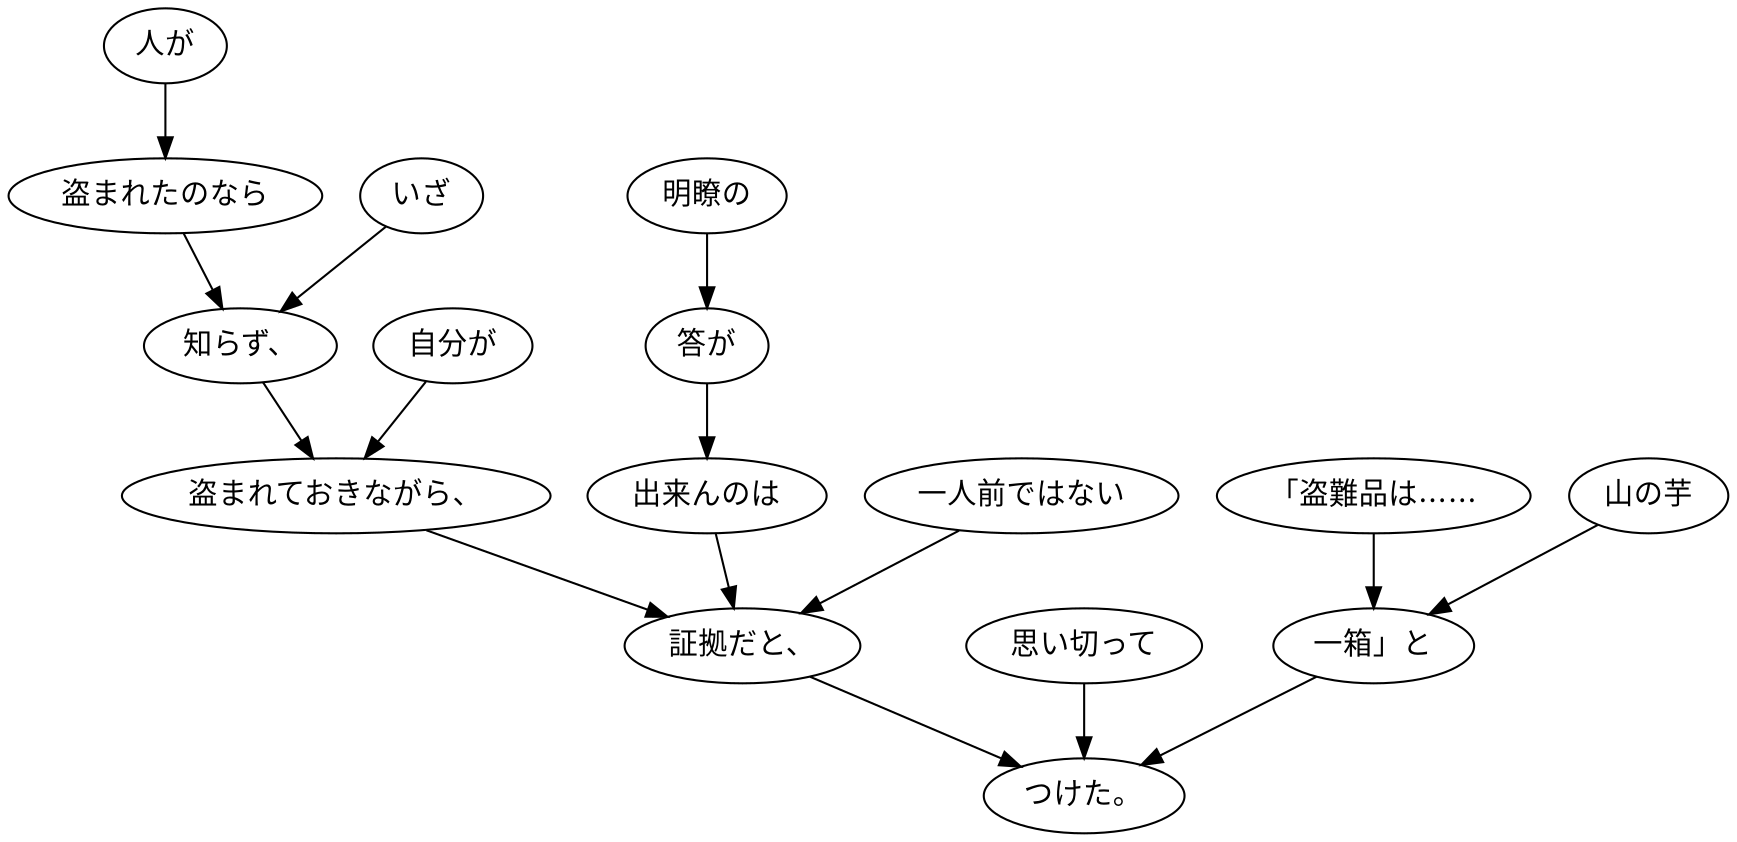 digraph graph6234 {
	node0 [label="人が"];
	node1 [label="盗まれたのなら"];
	node2 [label="いざ"];
	node3 [label="知らず、"];
	node4 [label="自分が"];
	node5 [label="盗まれておきながら、"];
	node6 [label="明瞭の"];
	node7 [label="答が"];
	node8 [label="出来んのは"];
	node9 [label="一人前ではない"];
	node10 [label="証拠だと、"];
	node11 [label="思い切って"];
	node12 [label="「盗難品は……"];
	node13 [label="山の芋"];
	node14 [label="一箱」と"];
	node15 [label="つけた。"];
	node0 -> node1;
	node1 -> node3;
	node2 -> node3;
	node3 -> node5;
	node4 -> node5;
	node5 -> node10;
	node6 -> node7;
	node7 -> node8;
	node8 -> node10;
	node9 -> node10;
	node10 -> node15;
	node11 -> node15;
	node12 -> node14;
	node13 -> node14;
	node14 -> node15;
}
